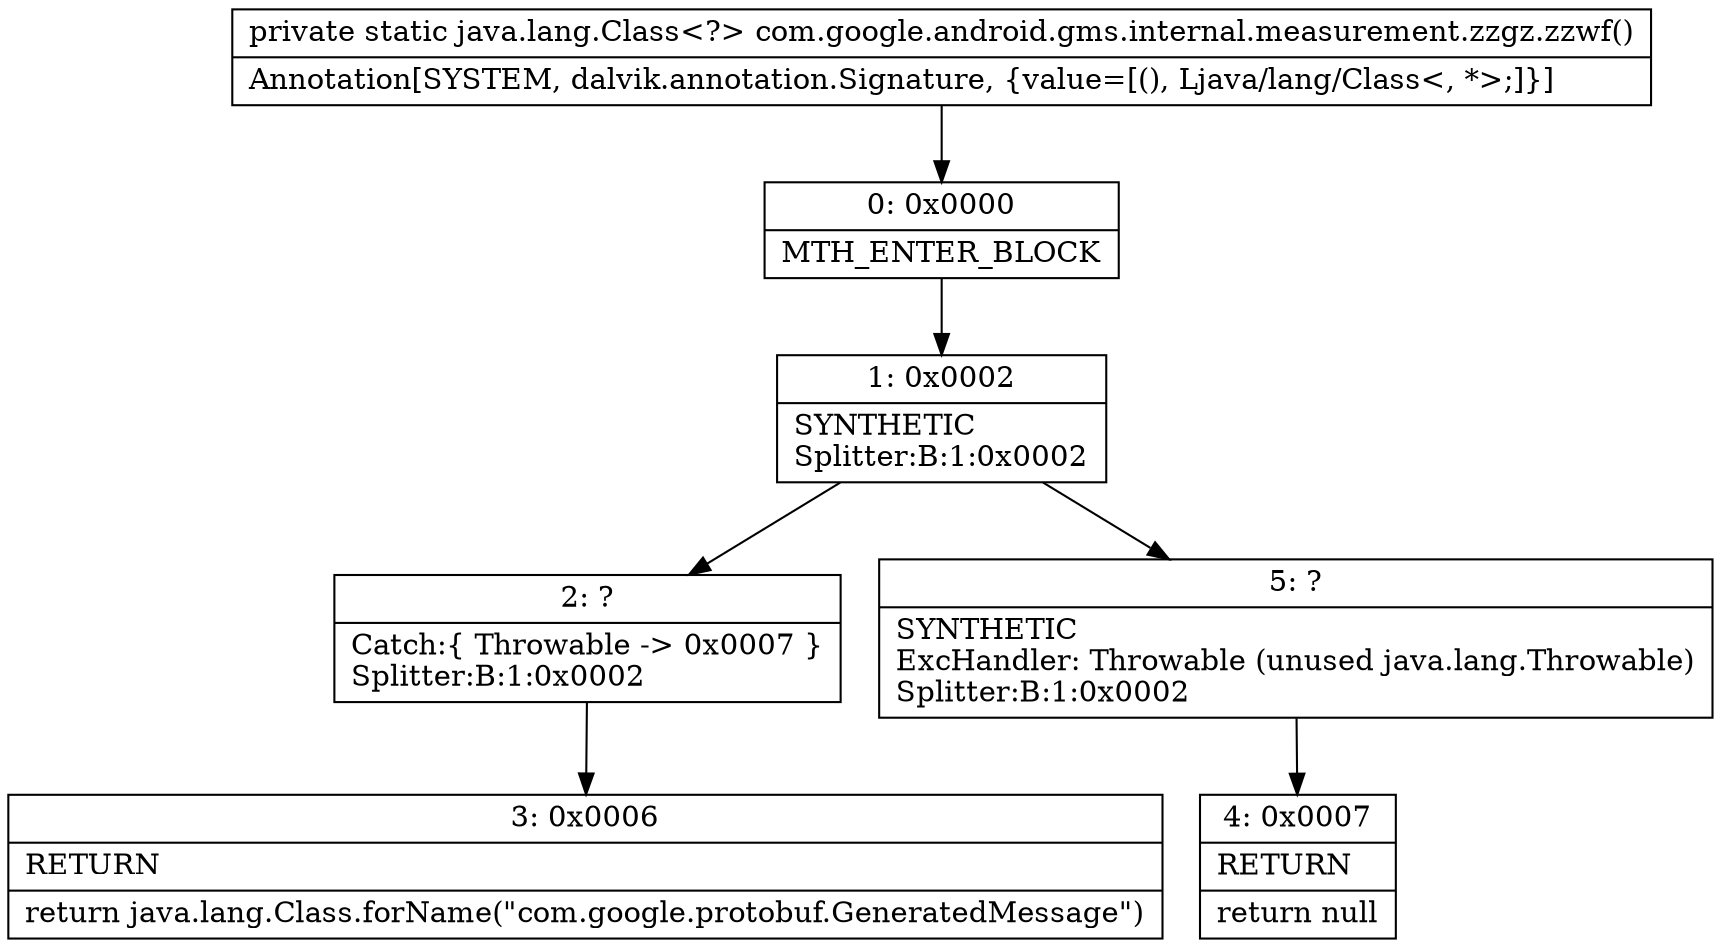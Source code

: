 digraph "CFG forcom.google.android.gms.internal.measurement.zzgz.zzwf()Ljava\/lang\/Class;" {
Node_0 [shape=record,label="{0\:\ 0x0000|MTH_ENTER_BLOCK\l}"];
Node_1 [shape=record,label="{1\:\ 0x0002|SYNTHETIC\lSplitter:B:1:0x0002\l}"];
Node_2 [shape=record,label="{2\:\ ?|Catch:\{ Throwable \-\> 0x0007 \}\lSplitter:B:1:0x0002\l}"];
Node_3 [shape=record,label="{3\:\ 0x0006|RETURN\l|return java.lang.Class.forName(\"com.google.protobuf.GeneratedMessage\")\l}"];
Node_4 [shape=record,label="{4\:\ 0x0007|RETURN\l|return null\l}"];
Node_5 [shape=record,label="{5\:\ ?|SYNTHETIC\lExcHandler: Throwable (unused java.lang.Throwable)\lSplitter:B:1:0x0002\l}"];
MethodNode[shape=record,label="{private static java.lang.Class\<?\> com.google.android.gms.internal.measurement.zzgz.zzwf()  | Annotation[SYSTEM, dalvik.annotation.Signature, \{value=[(), Ljava\/lang\/Class\<, *\>;]\}]\l}"];
MethodNode -> Node_0;
Node_0 -> Node_1;
Node_1 -> Node_2;
Node_1 -> Node_5;
Node_2 -> Node_3;
Node_5 -> Node_4;
}

